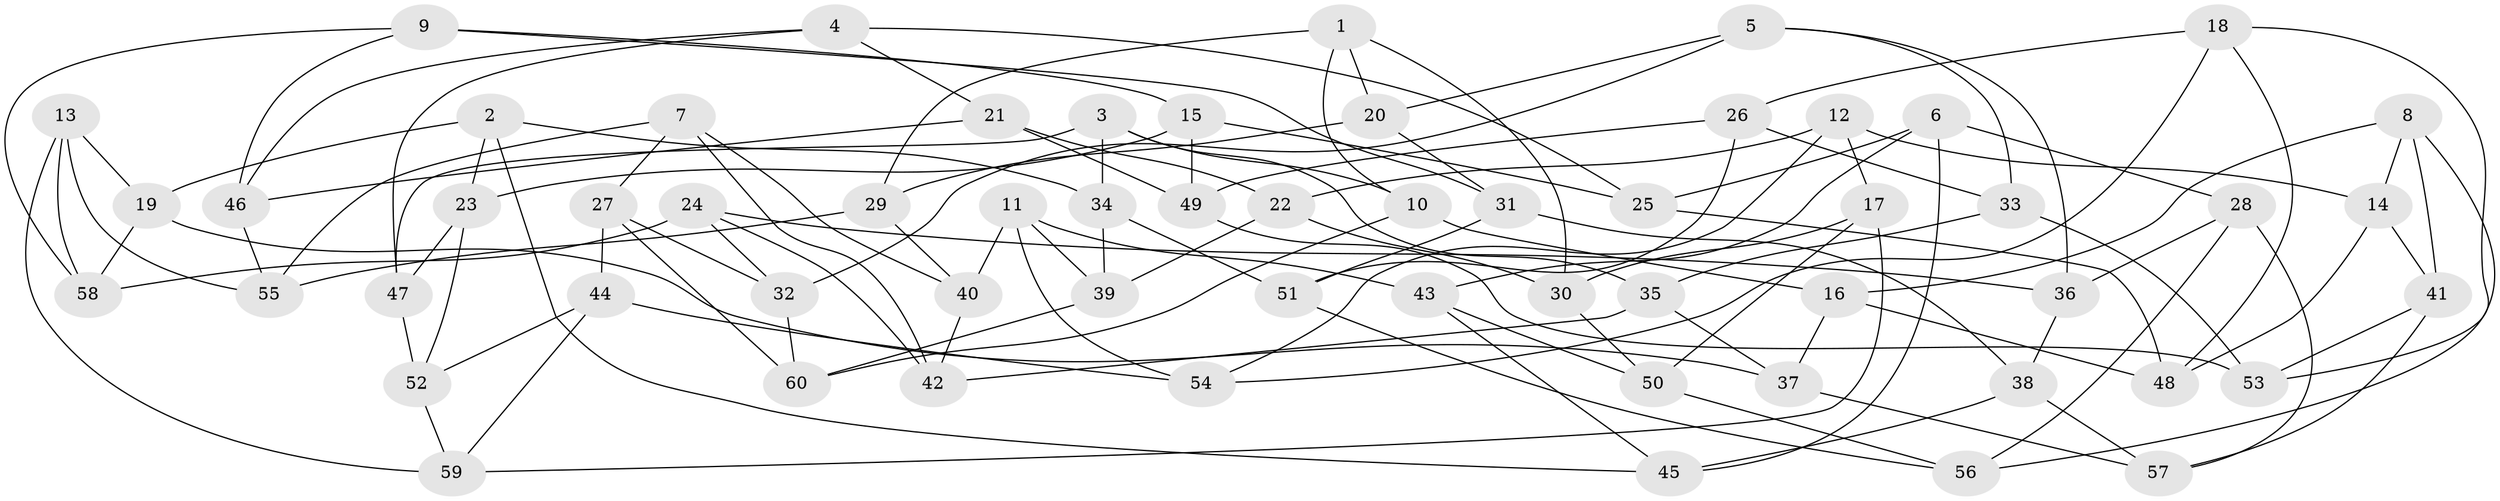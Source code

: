 // Generated by graph-tools (version 1.1) at 2025/50/03/09/25 03:50:43]
// undirected, 60 vertices, 120 edges
graph export_dot {
graph [start="1"]
  node [color=gray90,style=filled];
  1;
  2;
  3;
  4;
  5;
  6;
  7;
  8;
  9;
  10;
  11;
  12;
  13;
  14;
  15;
  16;
  17;
  18;
  19;
  20;
  21;
  22;
  23;
  24;
  25;
  26;
  27;
  28;
  29;
  30;
  31;
  32;
  33;
  34;
  35;
  36;
  37;
  38;
  39;
  40;
  41;
  42;
  43;
  44;
  45;
  46;
  47;
  48;
  49;
  50;
  51;
  52;
  53;
  54;
  55;
  56;
  57;
  58;
  59;
  60;
  1 -- 10;
  1 -- 30;
  1 -- 20;
  1 -- 29;
  2 -- 19;
  2 -- 34;
  2 -- 45;
  2 -- 23;
  3 -- 34;
  3 -- 10;
  3 -- 35;
  3 -- 47;
  4 -- 21;
  4 -- 25;
  4 -- 46;
  4 -- 47;
  5 -- 32;
  5 -- 36;
  5 -- 20;
  5 -- 33;
  6 -- 28;
  6 -- 25;
  6 -- 43;
  6 -- 45;
  7 -- 55;
  7 -- 40;
  7 -- 27;
  7 -- 42;
  8 -- 56;
  8 -- 41;
  8 -- 16;
  8 -- 14;
  9 -- 31;
  9 -- 46;
  9 -- 58;
  9 -- 15;
  10 -- 60;
  10 -- 16;
  11 -- 40;
  11 -- 43;
  11 -- 54;
  11 -- 39;
  12 -- 17;
  12 -- 14;
  12 -- 22;
  12 -- 54;
  13 -- 19;
  13 -- 59;
  13 -- 58;
  13 -- 55;
  14 -- 41;
  14 -- 48;
  15 -- 25;
  15 -- 49;
  15 -- 23;
  16 -- 48;
  16 -- 37;
  17 -- 59;
  17 -- 50;
  17 -- 30;
  18 -- 54;
  18 -- 53;
  18 -- 48;
  18 -- 26;
  19 -- 37;
  19 -- 58;
  20 -- 29;
  20 -- 31;
  21 -- 49;
  21 -- 46;
  21 -- 22;
  22 -- 39;
  22 -- 30;
  23 -- 52;
  23 -- 47;
  24 -- 58;
  24 -- 36;
  24 -- 42;
  24 -- 32;
  25 -- 48;
  26 -- 49;
  26 -- 51;
  26 -- 33;
  27 -- 44;
  27 -- 32;
  27 -- 60;
  28 -- 56;
  28 -- 36;
  28 -- 57;
  29 -- 55;
  29 -- 40;
  30 -- 50;
  31 -- 38;
  31 -- 51;
  32 -- 60;
  33 -- 35;
  33 -- 53;
  34 -- 39;
  34 -- 51;
  35 -- 37;
  35 -- 42;
  36 -- 38;
  37 -- 57;
  38 -- 45;
  38 -- 57;
  39 -- 60;
  40 -- 42;
  41 -- 57;
  41 -- 53;
  43 -- 45;
  43 -- 50;
  44 -- 52;
  44 -- 54;
  44 -- 59;
  46 -- 55;
  47 -- 52;
  49 -- 53;
  50 -- 56;
  51 -- 56;
  52 -- 59;
}
